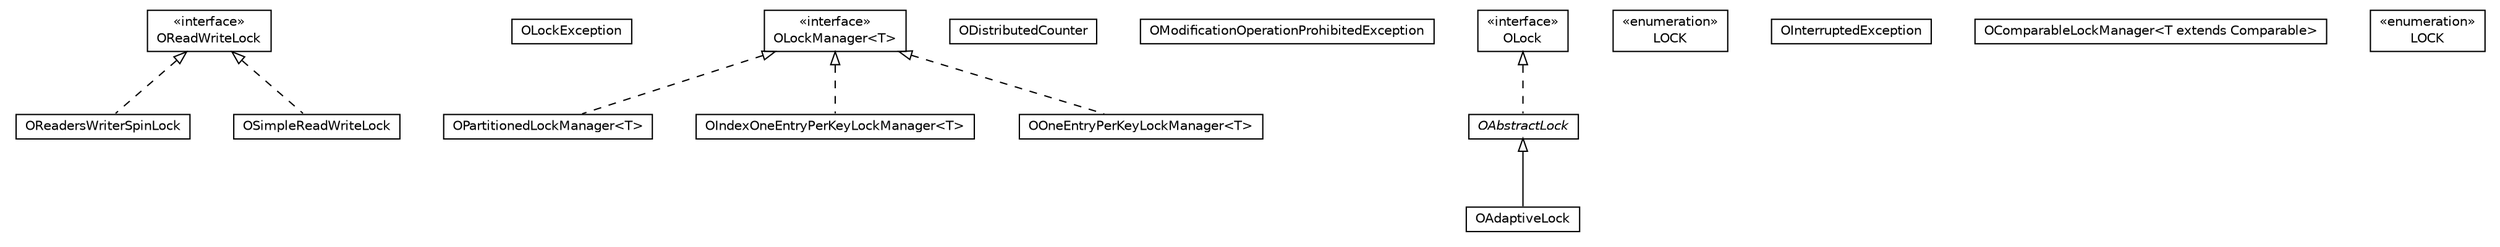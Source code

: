 #!/usr/local/bin/dot
#
# Class diagram 
# Generated by UMLGraph version R5_6-24-gf6e263 (http://www.umlgraph.org/)
#

digraph G {
	edge [fontname="Helvetica",fontsize=10,labelfontname="Helvetica",labelfontsize=10];
	node [fontname="Helvetica",fontsize=10,shape=plaintext];
	nodesep=0.25;
	ranksep=0.5;
	// com.orientechnologies.common.concur.lock.OReadersWriterSpinLock
	c4071 [label=<<table title="com.orientechnologies.common.concur.lock.OReadersWriterSpinLock" border="0" cellborder="1" cellspacing="0" cellpadding="2" port="p" href="./OReadersWriterSpinLock.html">
		<tr><td><table border="0" cellspacing="0" cellpadding="1">
<tr><td align="center" balign="center"> OReadersWriterSpinLock </td></tr>
		</table></td></tr>
		</table>>, URL="./OReadersWriterSpinLock.html", fontname="Helvetica", fontcolor="black", fontsize=10.0];
	// com.orientechnologies.common.concur.lock.OLockException
	c4072 [label=<<table title="com.orientechnologies.common.concur.lock.OLockException" border="0" cellborder="1" cellspacing="0" cellpadding="2" port="p" href="./OLockException.html">
		<tr><td><table border="0" cellspacing="0" cellpadding="1">
<tr><td align="center" balign="center"> OLockException </td></tr>
		</table></td></tr>
		</table>>, URL="./OLockException.html", fontname="Helvetica", fontcolor="black", fontsize=10.0];
	// com.orientechnologies.common.concur.lock.OPartitionedLockManager<T>
	c4073 [label=<<table title="com.orientechnologies.common.concur.lock.OPartitionedLockManager" border="0" cellborder="1" cellspacing="0" cellpadding="2" port="p" href="./OPartitionedLockManager.html">
		<tr><td><table border="0" cellspacing="0" cellpadding="1">
<tr><td align="center" balign="center"> OPartitionedLockManager&lt;T&gt; </td></tr>
		</table></td></tr>
		</table>>, URL="./OPartitionedLockManager.html", fontname="Helvetica", fontcolor="black", fontsize=10.0];
	// com.orientechnologies.common.concur.lock.ODistributedCounter
	c4074 [label=<<table title="com.orientechnologies.common.concur.lock.ODistributedCounter" border="0" cellborder="1" cellspacing="0" cellpadding="2" port="p" href="./ODistributedCounter.html">
		<tr><td><table border="0" cellspacing="0" cellpadding="1">
<tr><td align="center" balign="center"> ODistributedCounter </td></tr>
		</table></td></tr>
		</table>>, URL="./ODistributedCounter.html", fontname="Helvetica", fontcolor="black", fontsize=10.0];
	// com.orientechnologies.common.concur.lock.OLockManager<T>
	c4075 [label=<<table title="com.orientechnologies.common.concur.lock.OLockManager" border="0" cellborder="1" cellspacing="0" cellpadding="2" port="p" href="./OLockManager.html">
		<tr><td><table border="0" cellspacing="0" cellpadding="1">
<tr><td align="center" balign="center"> &#171;interface&#187; </td></tr>
<tr><td align="center" balign="center"> OLockManager&lt;T&gt; </td></tr>
		</table></td></tr>
		</table>>, URL="./OLockManager.html", fontname="Helvetica", fontcolor="black", fontsize=10.0];
	// com.orientechnologies.common.concur.lock.OModificationOperationProhibitedException
	c4076 [label=<<table title="com.orientechnologies.common.concur.lock.OModificationOperationProhibitedException" border="0" cellborder="1" cellspacing="0" cellpadding="2" port="p" href="./OModificationOperationProhibitedException.html">
		<tr><td><table border="0" cellspacing="0" cellpadding="1">
<tr><td align="center" balign="center"> OModificationOperationProhibitedException </td></tr>
		</table></td></tr>
		</table>>, URL="./OModificationOperationProhibitedException.html", fontname="Helvetica", fontcolor="black", fontsize=10.0];
	// com.orientechnologies.common.concur.lock.OReadWriteLock
	c4077 [label=<<table title="com.orientechnologies.common.concur.lock.OReadWriteLock" border="0" cellborder="1" cellspacing="0" cellpadding="2" port="p" href="./OReadWriteLock.html">
		<tr><td><table border="0" cellspacing="0" cellpadding="1">
<tr><td align="center" balign="center"> &#171;interface&#187; </td></tr>
<tr><td align="center" balign="center"> OReadWriteLock </td></tr>
		</table></td></tr>
		</table>>, URL="./OReadWriteLock.html", fontname="Helvetica", fontcolor="black", fontsize=10.0];
	// com.orientechnologies.common.concur.lock.OIndexOneEntryPerKeyLockManager<T>
	c4078 [label=<<table title="com.orientechnologies.common.concur.lock.OIndexOneEntryPerKeyLockManager" border="0" cellborder="1" cellspacing="0" cellpadding="2" port="p" href="./OIndexOneEntryPerKeyLockManager.html">
		<tr><td><table border="0" cellspacing="0" cellpadding="1">
<tr><td align="center" balign="center"> OIndexOneEntryPerKeyLockManager&lt;T&gt; </td></tr>
		</table></td></tr>
		</table>>, URL="./OIndexOneEntryPerKeyLockManager.html", fontname="Helvetica", fontcolor="black", fontsize=10.0];
	// com.orientechnologies.common.concur.lock.OLock
	c4079 [label=<<table title="com.orientechnologies.common.concur.lock.OLock" border="0" cellborder="1" cellspacing="0" cellpadding="2" port="p" href="./OLock.html">
		<tr><td><table border="0" cellspacing="0" cellpadding="1">
<tr><td align="center" balign="center"> &#171;interface&#187; </td></tr>
<tr><td align="center" balign="center"> OLock </td></tr>
		</table></td></tr>
		</table>>, URL="./OLock.html", fontname="Helvetica", fontcolor="black", fontsize=10.0];
	// com.orientechnologies.common.concur.lock.OOneEntryPerKeyLockManager<T>
	c4080 [label=<<table title="com.orientechnologies.common.concur.lock.OOneEntryPerKeyLockManager" border="0" cellborder="1" cellspacing="0" cellpadding="2" port="p" href="./OOneEntryPerKeyLockManager.html">
		<tr><td><table border="0" cellspacing="0" cellpadding="1">
<tr><td align="center" balign="center"> OOneEntryPerKeyLockManager&lt;T&gt; </td></tr>
		</table></td></tr>
		</table>>, URL="./OOneEntryPerKeyLockManager.html", fontname="Helvetica", fontcolor="black", fontsize=10.0];
	// com.orientechnologies.common.concur.lock.OOneEntryPerKeyLockManager.LOCK
	c4081 [label=<<table title="com.orientechnologies.common.concur.lock.OOneEntryPerKeyLockManager.LOCK" border="0" cellborder="1" cellspacing="0" cellpadding="2" port="p" href="./OOneEntryPerKeyLockManager.LOCK.html">
		<tr><td><table border="0" cellspacing="0" cellpadding="1">
<tr><td align="center" balign="center"> &#171;enumeration&#187; </td></tr>
<tr><td align="center" balign="center"> LOCK </td></tr>
		</table></td></tr>
		</table>>, URL="./OOneEntryPerKeyLockManager.LOCK.html", fontname="Helvetica", fontcolor="black", fontsize=10.0];
	// com.orientechnologies.common.concur.lock.OInterruptedException
	c4082 [label=<<table title="com.orientechnologies.common.concur.lock.OInterruptedException" border="0" cellborder="1" cellspacing="0" cellpadding="2" port="p" href="./OInterruptedException.html">
		<tr><td><table border="0" cellspacing="0" cellpadding="1">
<tr><td align="center" balign="center"> OInterruptedException </td></tr>
		</table></td></tr>
		</table>>, URL="./OInterruptedException.html", fontname="Helvetica", fontcolor="black", fontsize=10.0];
	// com.orientechnologies.common.concur.lock.OSimpleReadWriteLock
	c4083 [label=<<table title="com.orientechnologies.common.concur.lock.OSimpleReadWriteLock" border="0" cellborder="1" cellspacing="0" cellpadding="2" port="p" href="./OSimpleReadWriteLock.html">
		<tr><td><table border="0" cellspacing="0" cellpadding="1">
<tr><td align="center" balign="center"> OSimpleReadWriteLock </td></tr>
		</table></td></tr>
		</table>>, URL="./OSimpleReadWriteLock.html", fontname="Helvetica", fontcolor="black", fontsize=10.0];
	// com.orientechnologies.common.concur.lock.OComparableLockManager<T extends java.lang.Comparable>
	c4084 [label=<<table title="com.orientechnologies.common.concur.lock.OComparableLockManager" border="0" cellborder="1" cellspacing="0" cellpadding="2" port="p" href="./OComparableLockManager.html">
		<tr><td><table border="0" cellspacing="0" cellpadding="1">
<tr><td align="center" balign="center"> OComparableLockManager&lt;T extends Comparable&gt; </td></tr>
		</table></td></tr>
		</table>>, URL="./OComparableLockManager.html", fontname="Helvetica", fontcolor="black", fontsize=10.0];
	// com.orientechnologies.common.concur.lock.OComparableLockManager.LOCK
	c4085 [label=<<table title="com.orientechnologies.common.concur.lock.OComparableLockManager.LOCK" border="0" cellborder="1" cellspacing="0" cellpadding="2" port="p" href="./OComparableLockManager.LOCK.html">
		<tr><td><table border="0" cellspacing="0" cellpadding="1">
<tr><td align="center" balign="center"> &#171;enumeration&#187; </td></tr>
<tr><td align="center" balign="center"> LOCK </td></tr>
		</table></td></tr>
		</table>>, URL="./OComparableLockManager.LOCK.html", fontname="Helvetica", fontcolor="black", fontsize=10.0];
	// com.orientechnologies.common.concur.lock.OAdaptiveLock
	c4086 [label=<<table title="com.orientechnologies.common.concur.lock.OAdaptiveLock" border="0" cellborder="1" cellspacing="0" cellpadding="2" port="p" href="./OAdaptiveLock.html">
		<tr><td><table border="0" cellspacing="0" cellpadding="1">
<tr><td align="center" balign="center"> OAdaptiveLock </td></tr>
		</table></td></tr>
		</table>>, URL="./OAdaptiveLock.html", fontname="Helvetica", fontcolor="black", fontsize=10.0];
	// com.orientechnologies.common.concur.lock.OAbstractLock
	c4087 [label=<<table title="com.orientechnologies.common.concur.lock.OAbstractLock" border="0" cellborder="1" cellspacing="0" cellpadding="2" port="p" href="./OAbstractLock.html">
		<tr><td><table border="0" cellspacing="0" cellpadding="1">
<tr><td align="center" balign="center"><font face="Helvetica-Oblique"> OAbstractLock </font></td></tr>
		</table></td></tr>
		</table>>, URL="./OAbstractLock.html", fontname="Helvetica", fontcolor="black", fontsize=10.0];
	//com.orientechnologies.common.concur.lock.OReadersWriterSpinLock implements com.orientechnologies.common.concur.lock.OReadWriteLock
	c4077:p -> c4071:p [dir=back,arrowtail=empty,style=dashed];
	//com.orientechnologies.common.concur.lock.OPartitionedLockManager<T> implements com.orientechnologies.common.concur.lock.OLockManager<T>
	c4075:p -> c4073:p [dir=back,arrowtail=empty,style=dashed];
	//com.orientechnologies.common.concur.lock.OIndexOneEntryPerKeyLockManager<T> implements com.orientechnologies.common.concur.lock.OLockManager<T>
	c4075:p -> c4078:p [dir=back,arrowtail=empty,style=dashed];
	//com.orientechnologies.common.concur.lock.OOneEntryPerKeyLockManager<T> implements com.orientechnologies.common.concur.lock.OLockManager<T>
	c4075:p -> c4080:p [dir=back,arrowtail=empty,style=dashed];
	//com.orientechnologies.common.concur.lock.OSimpleReadWriteLock implements com.orientechnologies.common.concur.lock.OReadWriteLock
	c4077:p -> c4083:p [dir=back,arrowtail=empty,style=dashed];
	//com.orientechnologies.common.concur.lock.OAdaptiveLock extends com.orientechnologies.common.concur.lock.OAbstractLock
	c4087:p -> c4086:p [dir=back,arrowtail=empty];
	//com.orientechnologies.common.concur.lock.OAbstractLock implements com.orientechnologies.common.concur.lock.OLock
	c4079:p -> c4087:p [dir=back,arrowtail=empty,style=dashed];
}

